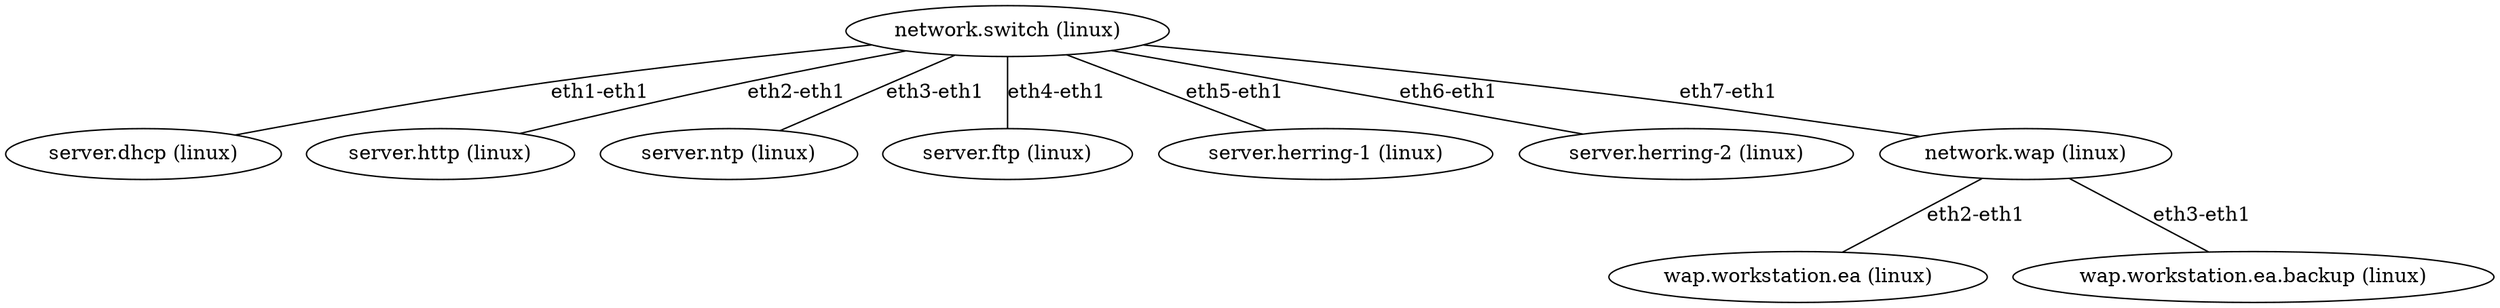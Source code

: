 graph G {
  "network.switch" [label="network.switch (linux)"];
  "server.dhcp" [label="server.dhcp (linux)"];
  "server.http" [label="server.http (linux)"];
  "server.ntp" [label="server.ntp (linux)"];
  "server.ftp" [label="server.ftp (linux)"];
  "server.herring-1" [label="server.herring-1 (linux)"];
  "server.herring-2" [label="server.herring-2 (linux)"];
  "network.wap" [label="network.wap (linux)"];
  "wap.workstation.ea" [label="wap.workstation.ea (linux)"];
  "wap.workstation.ea.backup" [label="wap.workstation.ea.backup (linux)"];
  "network.switch" -- "server.dhcp" [label="eth1-eth1"];
  "network.switch" -- "server.http" [label="eth2-eth1"];
  "network.switch" -- "server.ntp" [label="eth3-eth1"];
  "network.switch" -- "server.ftp" [label="eth4-eth1"];
  "network.switch" -- "server.herring-1" [label="eth5-eth1"];
  "network.switch" -- "server.herring-2" [label="eth6-eth1"];
  "network.switch" -- "network.wap" [label="eth7-eth1"];
  "network.wap" -- "wap.workstation.ea" [label="eth2-eth1"];
  "network.wap" -- "wap.workstation.ea.backup" [label="eth3-eth1"];
}